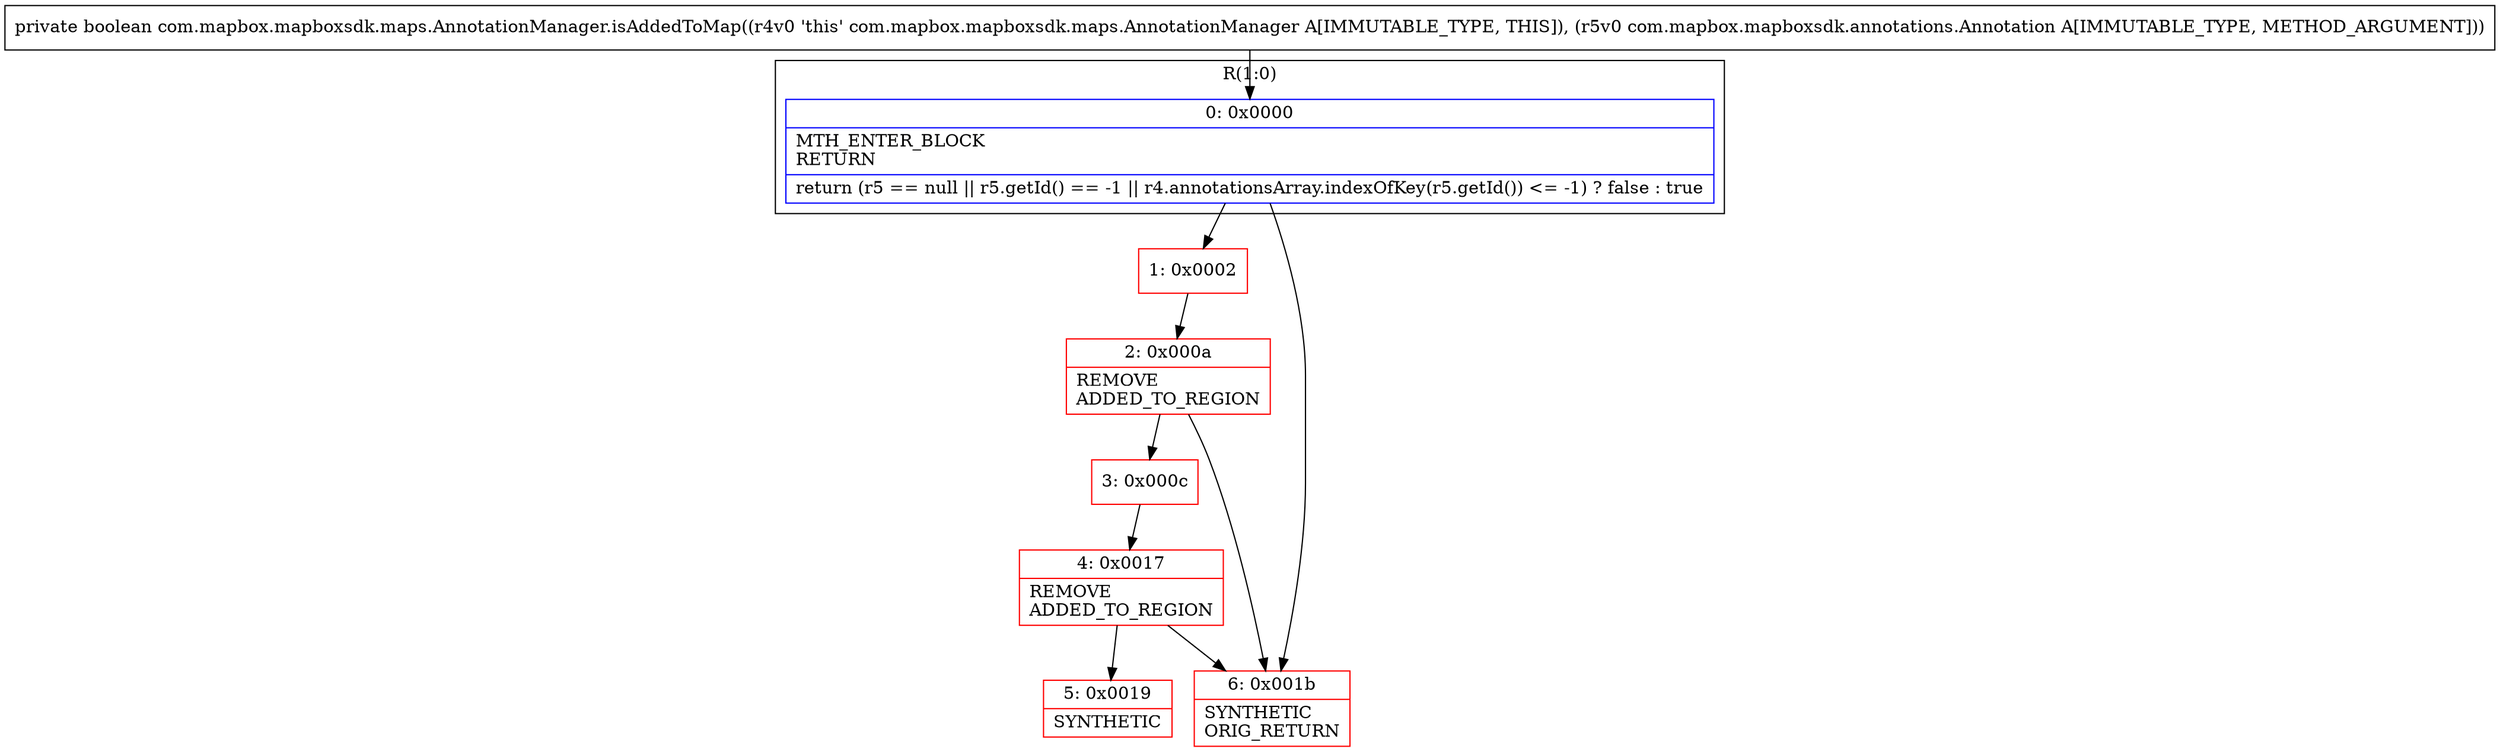 digraph "CFG forcom.mapbox.mapboxsdk.maps.AnnotationManager.isAddedToMap(Lcom\/mapbox\/mapboxsdk\/annotations\/Annotation;)Z" {
subgraph cluster_Region_605725343 {
label = "R(1:0)";
node [shape=record,color=blue];
Node_0 [shape=record,label="{0\:\ 0x0000|MTH_ENTER_BLOCK\lRETURN\l|return (r5 == null \|\| r5.getId() == \-1 \|\| r4.annotationsArray.indexOfKey(r5.getId()) \<= \-1) ? false : true\l}"];
}
Node_1 [shape=record,color=red,label="{1\:\ 0x0002}"];
Node_2 [shape=record,color=red,label="{2\:\ 0x000a|REMOVE\lADDED_TO_REGION\l}"];
Node_3 [shape=record,color=red,label="{3\:\ 0x000c}"];
Node_4 [shape=record,color=red,label="{4\:\ 0x0017|REMOVE\lADDED_TO_REGION\l}"];
Node_5 [shape=record,color=red,label="{5\:\ 0x0019|SYNTHETIC\l}"];
Node_6 [shape=record,color=red,label="{6\:\ 0x001b|SYNTHETIC\lORIG_RETURN\l}"];
MethodNode[shape=record,label="{private boolean com.mapbox.mapboxsdk.maps.AnnotationManager.isAddedToMap((r4v0 'this' com.mapbox.mapboxsdk.maps.AnnotationManager A[IMMUTABLE_TYPE, THIS]), (r5v0 com.mapbox.mapboxsdk.annotations.Annotation A[IMMUTABLE_TYPE, METHOD_ARGUMENT])) }"];
MethodNode -> Node_0;
Node_0 -> Node_1;
Node_0 -> Node_6;
Node_1 -> Node_2;
Node_2 -> Node_3;
Node_2 -> Node_6;
Node_3 -> Node_4;
Node_4 -> Node_5;
Node_4 -> Node_6;
}

